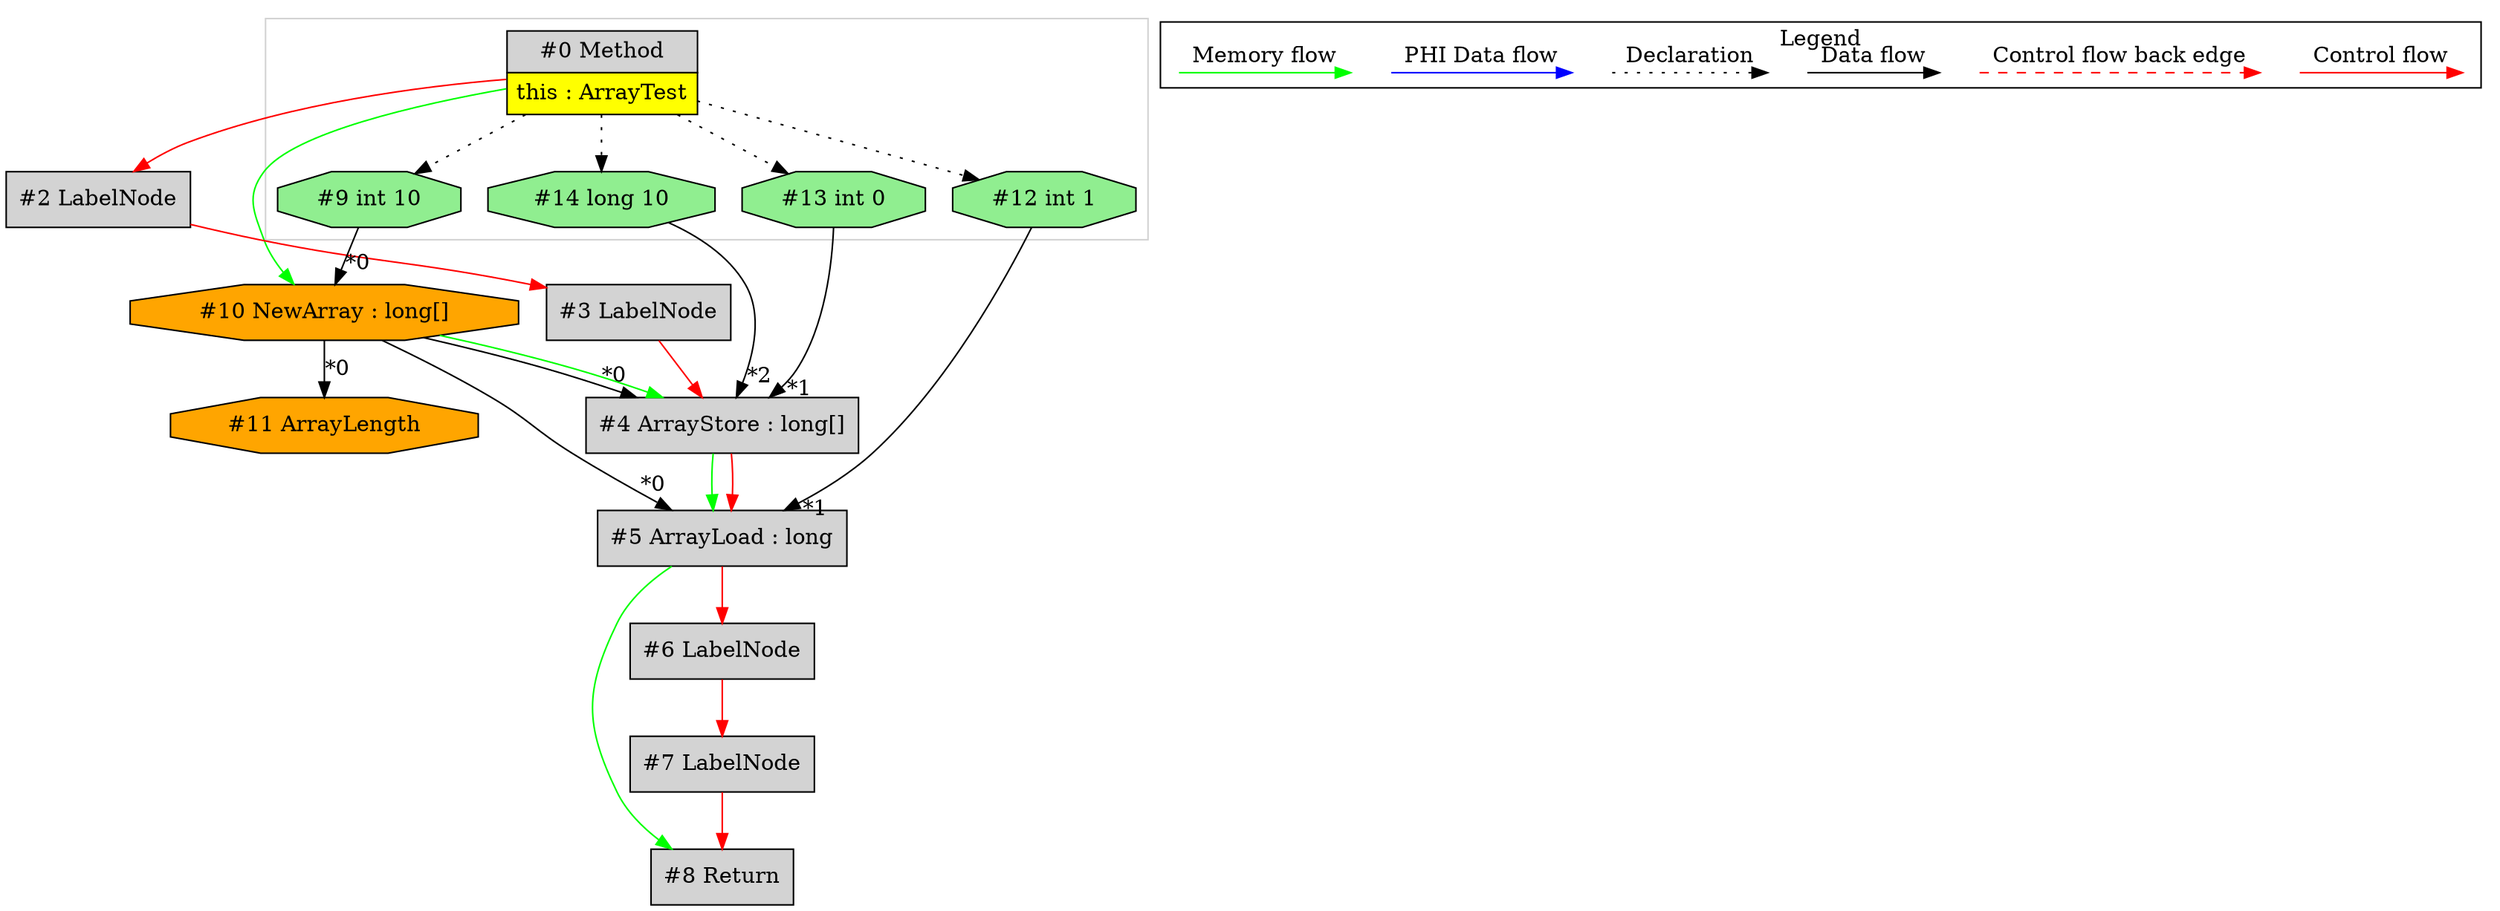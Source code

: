 digraph {
 ordering="in";
 node0[margin="0", label=<<table border="0" cellborder="1" cellspacing="0" cellpadding="5"><tr><td colspan="1">#0 Method</td></tr><tr><td port="prj1" bgcolor="yellow">this : ArrayTest</td></tr></table>>,shape=none, fillcolor=lightgrey, style=filled];
 node13[label="#13 int 0",shape=octagon, fillcolor=lightgreen, style=filled];
 node0 -> node13[style=dotted];
 node4[label="#4 ArrayStore : long[]",shape=box, fillcolor=lightgrey, style=filled];
 node10 -> node4[headlabel="*0", labeldistance=2];
 node13 -> node4[headlabel="*1", labeldistance=2];
 node14 -> node4[headlabel="*2", labeldistance=2];
 node10 -> node4[labeldistance=2, color=green, constraint=false];
 node3 -> node4[labeldistance=2, color=red, fontcolor=red];
 node3[label="#3 LabelNode",shape=box, fillcolor=lightgrey, style=filled];
 node2 -> node3[labeldistance=2, color=red, fontcolor=red];
 node2[label="#2 LabelNode",shape=box, fillcolor=lightgrey, style=filled];
 node0 -> node2[labeldistance=2, color=red, fontcolor=red];
 node10[label="#10 NewArray : long[]",shape=octagon, fillcolor=orange, style=filled];
 node9 -> node10[headlabel="*0", labeldistance=2];
 node0 -> node10[labeldistance=2, color=green, constraint=false];
 node9[label="#9 int 10",shape=octagon, fillcolor=lightgreen, style=filled];
 node0 -> node9[style=dotted];
 node5[label="#5 ArrayLoad : long",shape=box, fillcolor=lightgrey, style=filled];
 node10 -> node5[headlabel="*0", labeldistance=2];
 node12 -> node5[headlabel="*1", labeldistance=2];
 node4 -> node5[labeldistance=2, color=green, constraint=false];
 node4 -> node5[labeldistance=2, color=red, fontcolor=red];
 node12[label="#12 int 1",shape=octagon, fillcolor=lightgreen, style=filled];
 node0 -> node12[style=dotted];
 node6[label="#6 LabelNode",shape=box, fillcolor=lightgrey, style=filled];
 node5 -> node6[labeldistance=2, color=red, fontcolor=red];
 node7[label="#7 LabelNode",shape=box, fillcolor=lightgrey, style=filled];
 node6 -> node7[labeldistance=2, color=red, fontcolor=red];
 node8[label="#8 Return",shape=box, fillcolor=lightgrey, style=filled];
 node7 -> node8[labeldistance=2, color=red, fontcolor=red];
 node5 -> node8[labeldistance=2, color=green, constraint=false];
 node11[label="#11 ArrayLength",shape=octagon, fillcolor=orange, style=filled];
 node10 -> node11[headlabel="*0", labeldistance=2];
 node14[label="#14 long 10",shape=octagon, fillcolor=lightgreen, style=filled];
 node0 -> node14[style=dotted];
 subgraph cluster_0 {
  color=lightgray;
  node0;
  node9;
  node12;
  node13;
  node14;
 }
 subgraph cluster_000 {
  label = "Legend";
  node [shape=point]
  {
   rank=same;
   c0 [style = invis];
   c1 [style = invis];
   c2 [style = invis];
   c3 [style = invis];
   d0 [style = invis];
   d1 [style = invis];
   d2 [style = invis];
   d3 [style = invis];
   d4 [style = invis];
   d5 [style = invis];
   d6 [style = invis];
   d7 [style = invis];
  }
  c0 -> c1 [label="Control flow", style=solid, color=red]
  c2 -> c3 [label="Control flow back edge", style=dashed, color=red]
  d0 -> d1 [label="Data flow"]
  d2 -> d3 [label="Declaration", style=dotted]
  d4 -> d5 [label="PHI Data flow", color=blue]
  d6 -> d7 [label="Memory flow", color=green]
 }

}

